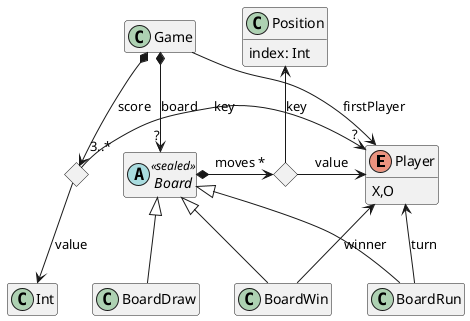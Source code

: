 @startuml

hide empty members

enum Player {
    X,O
}

class Position {
    index: Int
}

/'
Board --> "0..9" Player : moves
Board --> Player : "turn       "
Board --> "?" Player : winner
Board ..> Position : <<use>>
'/

abstract class Board <<sealed>>
Board <|-- BoardRun
Board <|-- BoardWin
Board <|-- BoardDraw

<> Moves
Board *-> "*" Moves : "moves"
Position <-down- Moves : key
Moves -> Player : value
BoardRun -up-> Player : "turn       "
BoardWin -up-> Player : winner


Game *--> "?" Board: board
Game -> Player : firstPlayer

<> Score
Game *--> "3..*" Score : score
Score --> Int : value
Score -> "?" Player : key


@enduml
